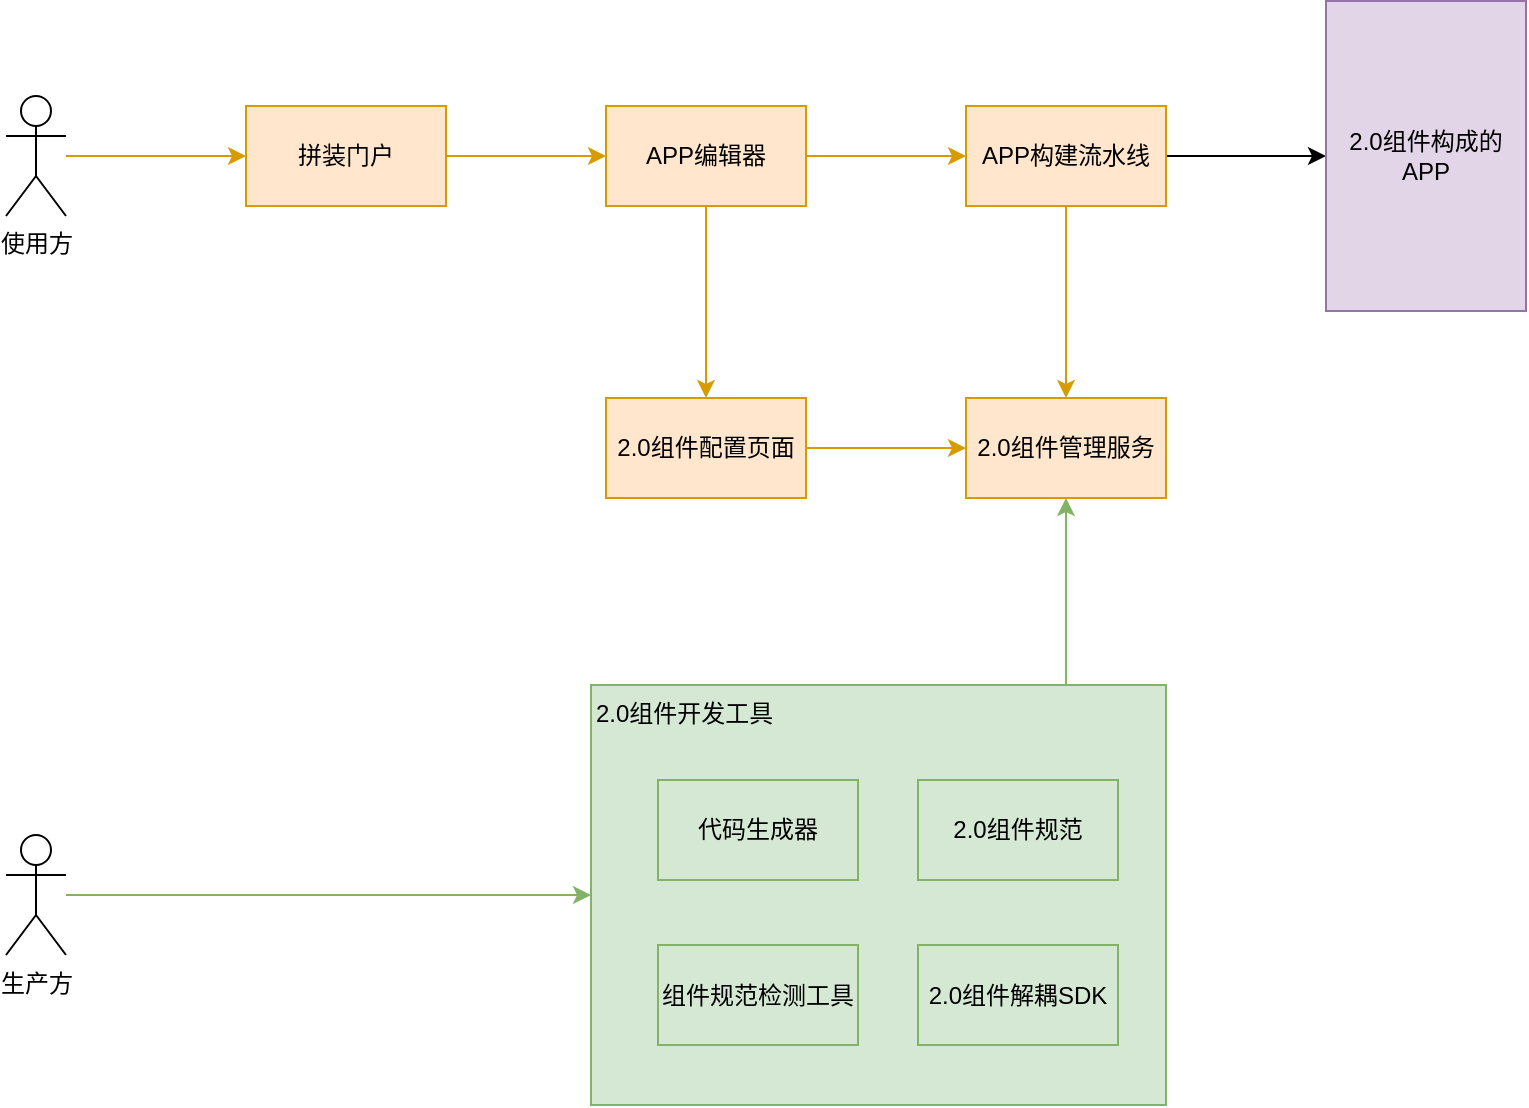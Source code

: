 <mxfile version="21.5.0" type="github" pages="3">
  <diagram name="第 1 页" id="fNABdmpVmvpWTM05Uc5Q">
    <mxGraphModel dx="1379" dy="908" grid="1" gridSize="10" guides="1" tooltips="1" connect="1" arrows="1" fold="1" page="1" pageScale="1" pageWidth="827" pageHeight="1169" math="0" shadow="0">
      <root>
        <mxCell id="0" />
        <mxCell id="1" parent="0" />
        <mxCell id="Y-t7St30MuHWzx6zsNk3-5" style="edgeStyle=orthogonalEdgeStyle;rounded=0;orthogonalLoop=1;jettySize=auto;html=1;entryX=0;entryY=0.5;entryDx=0;entryDy=0;fillColor=#ffe6cc;strokeColor=#d79b00;" parent="1" source="Y-t7St30MuHWzx6zsNk3-1" target="Y-t7St30MuHWzx6zsNk3-4" edge="1">
          <mxGeometry relative="1" as="geometry" />
        </mxCell>
        <mxCell id="Y-t7St30MuHWzx6zsNk3-1" value="拼装门户" style="rounded=0;whiteSpace=wrap;html=1;fillColor=#ffe6cc;strokeColor=#d79b00;" parent="1" vertex="1">
          <mxGeometry x="160" y="245" width="100" height="50" as="geometry" />
        </mxCell>
        <mxCell id="Y-t7St30MuHWzx6zsNk3-3" style="edgeStyle=orthogonalEdgeStyle;rounded=0;orthogonalLoop=1;jettySize=auto;html=1;entryX=0;entryY=0.5;entryDx=0;entryDy=0;fillColor=#ffe6cc;strokeColor=#d79b00;" parent="1" source="Y-t7St30MuHWzx6zsNk3-2" target="Y-t7St30MuHWzx6zsNk3-1" edge="1">
          <mxGeometry relative="1" as="geometry" />
        </mxCell>
        <mxCell id="Y-t7St30MuHWzx6zsNk3-2" value="使用方" style="shape=umlActor;verticalLabelPosition=bottom;verticalAlign=top;html=1;outlineConnect=0;" parent="1" vertex="1">
          <mxGeometry x="40" y="240" width="30" height="60" as="geometry" />
        </mxCell>
        <mxCell id="Y-t7St30MuHWzx6zsNk3-8" style="edgeStyle=orthogonalEdgeStyle;rounded=0;orthogonalLoop=1;jettySize=auto;html=1;fillColor=#ffe6cc;strokeColor=#d79b00;" parent="1" source="Y-t7St30MuHWzx6zsNk3-4" target="Y-t7St30MuHWzx6zsNk3-7" edge="1">
          <mxGeometry relative="1" as="geometry" />
        </mxCell>
        <mxCell id="Y-t7St30MuHWzx6zsNk3-12" style="edgeStyle=orthogonalEdgeStyle;rounded=0;orthogonalLoop=1;jettySize=auto;html=1;entryX=0;entryY=0.5;entryDx=0;entryDy=0;fillColor=#ffe6cc;strokeColor=#d79b00;" parent="1" source="Y-t7St30MuHWzx6zsNk3-4" target="Y-t7St30MuHWzx6zsNk3-11" edge="1">
          <mxGeometry relative="1" as="geometry" />
        </mxCell>
        <mxCell id="Y-t7St30MuHWzx6zsNk3-4" value="APP编辑器" style="rounded=0;whiteSpace=wrap;html=1;fillColor=#ffe6cc;strokeColor=#d79b00;" parent="1" vertex="1">
          <mxGeometry x="340" y="245" width="100" height="50" as="geometry" />
        </mxCell>
        <mxCell id="Y-t7St30MuHWzx6zsNk3-26" style="edgeStyle=orthogonalEdgeStyle;rounded=0;orthogonalLoop=1;jettySize=auto;html=1;entryX=0;entryY=0.5;entryDx=0;entryDy=0;fillColor=#ffe6cc;strokeColor=#d79b00;" parent="1" source="Y-t7St30MuHWzx6zsNk3-7" target="Y-t7St30MuHWzx6zsNk3-25" edge="1">
          <mxGeometry relative="1" as="geometry" />
        </mxCell>
        <mxCell id="Y-t7St30MuHWzx6zsNk3-7" value="2.0组件配置页面" style="rounded=0;whiteSpace=wrap;html=1;fillColor=#ffe6cc;strokeColor=#d79b00;" parent="1" vertex="1">
          <mxGeometry x="340" y="391" width="100" height="50" as="geometry" />
        </mxCell>
        <mxCell id="Y-t7St30MuHWzx6zsNk3-27" style="edgeStyle=orthogonalEdgeStyle;rounded=0;orthogonalLoop=1;jettySize=auto;html=1;entryX=0.5;entryY=0;entryDx=0;entryDy=0;fillColor=#ffe6cc;strokeColor=#d79b00;" parent="1" source="Y-t7St30MuHWzx6zsNk3-11" target="Y-t7St30MuHWzx6zsNk3-25" edge="1">
          <mxGeometry relative="1" as="geometry" />
        </mxCell>
        <mxCell id="Y-t7St30MuHWzx6zsNk3-29" style="edgeStyle=orthogonalEdgeStyle;rounded=0;orthogonalLoop=1;jettySize=auto;html=1;entryX=0;entryY=0.5;entryDx=0;entryDy=0;" parent="1" source="Y-t7St30MuHWzx6zsNk3-11" target="Y-t7St30MuHWzx6zsNk3-28" edge="1">
          <mxGeometry relative="1" as="geometry" />
        </mxCell>
        <mxCell id="Y-t7St30MuHWzx6zsNk3-11" value="APP构建流水线" style="rounded=0;whiteSpace=wrap;html=1;fillColor=#ffe6cc;strokeColor=#d79b00;" parent="1" vertex="1">
          <mxGeometry x="520" y="245" width="100" height="50" as="geometry" />
        </mxCell>
        <mxCell id="Y-t7St30MuHWzx6zsNk3-19" style="edgeStyle=orthogonalEdgeStyle;rounded=0;orthogonalLoop=1;jettySize=auto;html=1;entryX=0;entryY=0.5;entryDx=0;entryDy=0;fillColor=#d5e8d4;strokeColor=#82b366;" parent="1" source="Y-t7St30MuHWzx6zsNk3-15" target="Y-t7St30MuHWzx6zsNk3-16" edge="1">
          <mxGeometry relative="1" as="geometry" />
        </mxCell>
        <mxCell id="Y-t7St30MuHWzx6zsNk3-15" value="生产方" style="shape=umlActor;verticalLabelPosition=bottom;verticalAlign=top;html=1;outlineConnect=0;" parent="1" vertex="1">
          <mxGeometry x="40" y="609.5" width="30" height="60" as="geometry" />
        </mxCell>
        <mxCell id="Y-t7St30MuHWzx6zsNk3-17" style="edgeStyle=orthogonalEdgeStyle;rounded=0;orthogonalLoop=1;jettySize=auto;html=1;entryX=0.5;entryY=1;entryDx=0;entryDy=0;fillColor=#d5e8d4;strokeColor=#82b366;" parent="1" source="Y-t7St30MuHWzx6zsNk3-16" target="Y-t7St30MuHWzx6zsNk3-25" edge="1">
          <mxGeometry relative="1" as="geometry">
            <Array as="points">
              <mxPoint x="570" y="515" />
              <mxPoint x="570" y="515" />
            </Array>
          </mxGeometry>
        </mxCell>
        <mxCell id="Y-t7St30MuHWzx6zsNk3-16" value="2.0组件开发工具" style="rounded=0;whiteSpace=wrap;html=1;align=left;verticalAlign=top;fillColor=#d5e8d4;strokeColor=#82b366;" parent="1" vertex="1">
          <mxGeometry x="332.5" y="534.5" width="287.5" height="210" as="geometry" />
        </mxCell>
        <mxCell id="Y-t7St30MuHWzx6zsNk3-20" value="代码生成器" style="rounded=0;whiteSpace=wrap;html=1;fillColor=#d5e8d4;strokeColor=#82b366;" parent="1" vertex="1">
          <mxGeometry x="366" y="582" width="100" height="50" as="geometry" />
        </mxCell>
        <mxCell id="Y-t7St30MuHWzx6zsNk3-21" value="2.0组件规范" style="rounded=0;whiteSpace=wrap;html=1;fillColor=#d5e8d4;strokeColor=#82b366;" parent="1" vertex="1">
          <mxGeometry x="496" y="582" width="100" height="50" as="geometry" />
        </mxCell>
        <mxCell id="Y-t7St30MuHWzx6zsNk3-22" value="组件规范检测工具" style="rounded=0;whiteSpace=wrap;html=1;fillColor=#d5e8d4;strokeColor=#82b366;" parent="1" vertex="1">
          <mxGeometry x="366" y="664.5" width="100" height="50" as="geometry" />
        </mxCell>
        <mxCell id="Y-t7St30MuHWzx6zsNk3-23" value="2.0组件解耦SDK" style="rounded=0;whiteSpace=wrap;html=1;fillColor=#d5e8d4;strokeColor=#82b366;" parent="1" vertex="1">
          <mxGeometry x="496" y="664.5" width="100" height="50" as="geometry" />
        </mxCell>
        <mxCell id="Y-t7St30MuHWzx6zsNk3-25" value="2.0组件管理" style="rounded=0;whiteSpace=wrap;html=1;fillColor=#dae8fc;strokeColor=#6c8ebf;" parent="1" vertex="1">
          <mxGeometry x="520" y="391" width="100" height="50" as="geometry" />
        </mxCell>
        <mxCell id="Y-t7St30MuHWzx6zsNk3-28" value="2.0组件构成的APP" style="rounded=0;whiteSpace=wrap;html=1;fillColor=#e1d5e7;strokeColor=#9673a6;" parent="1" vertex="1">
          <mxGeometry x="700" y="192.5" width="100" height="155" as="geometry" />
        </mxCell>
        <mxCell id="KK-B6Oj4zQWbPTur-gJt-1" value="2.0组件管理" style="rounded=0;whiteSpace=wrap;html=1;fillColor=#dae8fc;strokeColor=#6c8ebf;" parent="1" vertex="1">
          <mxGeometry x="520" y="391" width="100" height="50" as="geometry" />
        </mxCell>
        <mxCell id="KK-B6Oj4zQWbPTur-gJt-2" value="2.0组件管理" style="rounded=0;whiteSpace=wrap;html=1;fillColor=#dae8fc;strokeColor=#6c8ebf;" parent="1" vertex="1">
          <mxGeometry x="520" y="391" width="100" height="50" as="geometry" />
        </mxCell>
        <mxCell id="KK-B6Oj4zQWbPTur-gJt-3" value="2.0组件管理服务" style="rounded=0;whiteSpace=wrap;html=1;fillColor=#ffe6cc;strokeColor=#d79b00;" parent="1" vertex="1">
          <mxGeometry x="520" y="391" width="100" height="50" as="geometry" />
        </mxCell>
      </root>
    </mxGraphModel>
  </diagram>
  <diagram id="cjfrWQSX5zI06xRHQSi9" name="第 3 页">
    <mxGraphModel dx="1379" dy="908" grid="1" gridSize="10" guides="1" tooltips="1" connect="1" arrows="1" fold="1" page="1" pageScale="1" pageWidth="827" pageHeight="1169" math="0" shadow="0">
      <root>
        <mxCell id="0" />
        <mxCell id="1" parent="0" />
        <mxCell id="zpGY6_DlFhC5jgkFCXbM-29" value="&lt;b&gt;业务组件&lt;/b&gt;" style="shape=module;align=left;spacingLeft=20;align=center;verticalAlign=top;whiteSpace=wrap;html=1;fontSize=20;fillColor=#E6E6E6;fontColor=#333333;strokeColor=#000000;" parent="1" vertex="1">
          <mxGeometry x="74" y="270" width="680" height="410" as="geometry" />
        </mxCell>
        <mxCell id="zpGY6_DlFhC5jgkFCXbM-2" value="&lt;p style=&quot;margin: 6px 0px 0px; text-align: center; font-size: 20px;&quot;&gt;&lt;b style=&quot;font-size: 20px;&quot;&gt;功能组件1&lt;/b&gt;&lt;/p&gt;&lt;hr style=&quot;font-size: 20px;&quot;&gt;&lt;p style=&quot;margin: 0px 0px 0px 8px; font-size: 20px;&quot;&gt;&lt;br style=&quot;font-size: 20px;&quot;&gt;&lt;/p&gt;" style="align=left;overflow=fill;html=1;dropTarget=0;whiteSpace=wrap;fontSize=20;fillColor=#fff2cc;strokeColor=#d6b656;" parent="1" vertex="1">
          <mxGeometry x="114" y="350" width="180" height="90" as="geometry" />
        </mxCell>
        <mxCell id="zpGY6_DlFhC5jgkFCXbM-3" value="" style="shape=component;jettyWidth=8;jettyHeight=4;fontSize=20;fillColor=#fff2cc;strokeColor=#d6b656;" parent="zpGY6_DlFhC5jgkFCXbM-2" vertex="1">
          <mxGeometry x="1" width="20" height="20" relative="1" as="geometry">
            <mxPoint x="-24" y="4" as="offset" />
          </mxGeometry>
        </mxCell>
        <mxCell id="zpGY6_DlFhC5jgkFCXbM-4" value="&lt;p style=&quot;margin: 6px 0px 0px; text-align: center; font-size: 20px;&quot;&gt;&lt;b style=&quot;font-size: 20px;&quot;&gt;功能组件2&lt;/b&gt;&lt;/p&gt;&lt;hr style=&quot;font-size: 20px;&quot;&gt;&lt;p style=&quot;margin: 0px 0px 0px 8px; font-size: 20px;&quot;&gt;&lt;br style=&quot;font-size: 20px;&quot;&gt;&lt;/p&gt;" style="align=left;overflow=fill;html=1;dropTarget=0;whiteSpace=wrap;fontSize=20;fillColor=#fff2cc;strokeColor=#d6b656;" parent="1" vertex="1">
          <mxGeometry x="524" y="350" width="180" height="90" as="geometry" />
        </mxCell>
        <mxCell id="zpGY6_DlFhC5jgkFCXbM-5" value="" style="shape=component;jettyWidth=8;jettyHeight=4;fontSize=20;fillColor=#fff2cc;strokeColor=#d6b656;" parent="zpGY6_DlFhC5jgkFCXbM-4" vertex="1">
          <mxGeometry x="1" width="20" height="20" relative="1" as="geometry">
            <mxPoint x="-24" y="4" as="offset" />
          </mxGeometry>
        </mxCell>
        <mxCell id="zpGY6_DlFhC5jgkFCXbM-6" value="&lt;p style=&quot;margin: 6px 0px 0px; text-align: center; font-size: 20px;&quot;&gt;&lt;b style=&quot;font-size: 20px;&quot;&gt;功能组件3&lt;/b&gt;&lt;/p&gt;&lt;hr style=&quot;font-size: 20px;&quot;&gt;&lt;p style=&quot;margin: 0px 0px 0px 8px; font-size: 20px;&quot;&gt;&lt;br style=&quot;font-size: 20px;&quot;&gt;&lt;/p&gt;" style="align=left;overflow=fill;html=1;dropTarget=0;whiteSpace=wrap;fontSize=20;fillColor=#fff2cc;strokeColor=#d6b656;" parent="1" vertex="1">
          <mxGeometry x="524" y="550" width="180" height="90" as="geometry" />
        </mxCell>
        <mxCell id="zpGY6_DlFhC5jgkFCXbM-7" value="" style="shape=component;jettyWidth=8;jettyHeight=4;fontSize=20;fillColor=#fff2cc;strokeColor=#d6b656;" parent="zpGY6_DlFhC5jgkFCXbM-6" vertex="1">
          <mxGeometry x="1" width="20" height="20" relative="1" as="geometry">
            <mxPoint x="-24" y="4" as="offset" />
          </mxGeometry>
        </mxCell>
        <mxCell id="zpGY6_DlFhC5jgkFCXbM-8" value="&lt;p style=&quot;margin: 6px 0px 0px; text-align: center; font-size: 20px;&quot;&gt;&lt;b style=&quot;font-size: 20px;&quot;&gt;功能组件4&lt;/b&gt;&lt;/p&gt;&lt;hr style=&quot;font-size: 20px;&quot;&gt;&lt;p style=&quot;margin: 0px 0px 0px 8px; font-size: 20px;&quot;&gt;&lt;br style=&quot;font-size: 20px;&quot;&gt;&lt;/p&gt;" style="align=left;overflow=fill;html=1;dropTarget=0;whiteSpace=wrap;fontSize=20;fillColor=#fff2cc;strokeColor=#d6b656;" parent="1" vertex="1">
          <mxGeometry x="114" y="550" width="180" height="90" as="geometry" />
        </mxCell>
        <mxCell id="zpGY6_DlFhC5jgkFCXbM-9" value="" style="shape=component;jettyWidth=8;jettyHeight=4;fontSize=20;fillColor=#fff2cc;strokeColor=#d6b656;" parent="zpGY6_DlFhC5jgkFCXbM-8" vertex="1">
          <mxGeometry x="1" width="20" height="20" relative="1" as="geometry">
            <mxPoint x="-24" y="4" as="offset" />
          </mxGeometry>
        </mxCell>
        <mxCell id="zpGY6_DlFhC5jgkFCXbM-15" value="provides" style="rounded=0;orthogonalLoop=1;jettySize=auto;html=1;endArrow=none;endFill=0;sketch=0;sourcePerimeterSpacing=0;targetPerimeterSpacing=0;exitX=1;exitY=0.5;exitDx=0;exitDy=0;fontSize=20;labelBackgroundColor=#E6E6E6;fillColor=#f5f5f5;strokeColor=#666666;" parent="1" source="zpGY6_DlFhC5jgkFCXbM-2" target="zpGY6_DlFhC5jgkFCXbM-17" edge="1">
          <mxGeometry relative="1" as="geometry">
            <mxPoint x="434" y="475" as="sourcePoint" />
          </mxGeometry>
        </mxCell>
        <mxCell id="zpGY6_DlFhC5jgkFCXbM-16" value="requires" style="rounded=0;orthogonalLoop=1;jettySize=auto;html=1;endArrow=halfCircle;endFill=0;endSize=6;strokeWidth=1;sketch=0;exitX=0;exitY=0.5;exitDx=0;exitDy=0;fontSize=20;labelBackgroundColor=#E6E6E6;fillColor=#f5f5f5;strokeColor=#666666;" parent="1" source="zpGY6_DlFhC5jgkFCXbM-4" edge="1">
          <mxGeometry relative="1" as="geometry">
            <mxPoint x="474" y="475" as="sourcePoint" />
            <mxPoint x="414" y="395" as="targetPoint" />
          </mxGeometry>
        </mxCell>
        <mxCell id="zpGY6_DlFhC5jgkFCXbM-17" value="" style="ellipse;whiteSpace=wrap;html=1;align=center;aspect=fixed;resizable=0;points=[];outlineConnect=0;sketch=0;fontSize=20;" parent="1" vertex="1">
          <mxGeometry x="404" y="390" width="10" height="10" as="geometry" />
        </mxCell>
        <mxCell id="zpGY6_DlFhC5jgkFCXbM-18" value="provides" style="rounded=0;orthogonalLoop=1;jettySize=auto;html=1;endArrow=none;endFill=0;sketch=0;sourcePerimeterSpacing=0;targetPerimeterSpacing=0;exitX=0.5;exitY=1;exitDx=0;exitDy=0;fontSize=20;labelBackgroundColor=#E6E6E6;fillColor=#f5f5f5;strokeColor=#666666;" parent="1" source="zpGY6_DlFhC5jgkFCXbM-4" target="zpGY6_DlFhC5jgkFCXbM-20" edge="1">
          <mxGeometry relative="1" as="geometry">
            <mxPoint x="304" y="405" as="sourcePoint" />
          </mxGeometry>
        </mxCell>
        <mxCell id="zpGY6_DlFhC5jgkFCXbM-19" value="requires" style="rounded=0;orthogonalLoop=1;jettySize=auto;html=1;endArrow=halfCircle;endFill=0;endSize=6;strokeWidth=1;sketch=0;exitX=0.5;exitY=0;exitDx=0;exitDy=0;fontSize=20;labelBackgroundColor=#E6E6E6;fillColor=#f5f5f5;strokeColor=#666666;" parent="1" source="zpGY6_DlFhC5jgkFCXbM-6" edge="1">
          <mxGeometry relative="1" as="geometry">
            <mxPoint x="534" y="405" as="sourcePoint" />
            <mxPoint x="614" y="490" as="targetPoint" />
          </mxGeometry>
        </mxCell>
        <mxCell id="zpGY6_DlFhC5jgkFCXbM-20" value="" style="ellipse;whiteSpace=wrap;html=1;align=center;aspect=fixed;resizable=0;points=[];outlineConnect=0;sketch=0;fontSize=20;" parent="1" vertex="1">
          <mxGeometry x="609" y="480" width="10" height="10" as="geometry" />
        </mxCell>
        <mxCell id="zpGY6_DlFhC5jgkFCXbM-22" value="provides" style="rounded=0;orthogonalLoop=1;jettySize=auto;html=1;endArrow=none;endFill=0;sketch=0;sourcePerimeterSpacing=0;targetPerimeterSpacing=0;exitX=0;exitY=0.5;exitDx=0;exitDy=0;fontSize=20;labelBackgroundColor=#E6E6E6;fillColor=#f5f5f5;strokeColor=#666666;" parent="1" source="zpGY6_DlFhC5jgkFCXbM-6" target="zpGY6_DlFhC5jgkFCXbM-24" edge="1">
          <mxGeometry relative="1" as="geometry">
            <mxPoint x="304" y="405" as="sourcePoint" />
          </mxGeometry>
        </mxCell>
        <mxCell id="zpGY6_DlFhC5jgkFCXbM-23" value="requires" style="rounded=0;orthogonalLoop=1;jettySize=auto;html=1;endArrow=halfCircle;endFill=0;endSize=6;strokeWidth=1;sketch=0;exitX=1;exitY=0.5;exitDx=0;exitDy=0;fontSize=20;labelBackgroundColor=#E6E6E6;fillColor=#f5f5f5;strokeColor=#666666;" parent="1" source="zpGY6_DlFhC5jgkFCXbM-8" target="zpGY6_DlFhC5jgkFCXbM-24" edge="1">
          <mxGeometry relative="1" as="geometry">
            <mxPoint x="534" y="405" as="sourcePoint" />
            <mxPoint x="394" y="595" as="targetPoint" />
          </mxGeometry>
        </mxCell>
        <mxCell id="zpGY6_DlFhC5jgkFCXbM-24" value="" style="ellipse;whiteSpace=wrap;html=1;align=center;aspect=fixed;resizable=0;points=[];outlineConnect=0;sketch=0;fontSize=20;" parent="1" vertex="1">
          <mxGeometry x="404" y="590" width="10" height="10" as="geometry" />
        </mxCell>
        <mxCell id="zpGY6_DlFhC5jgkFCXbM-33" value="1、功能组件按规范结构化描述requires接口和provides接口&lt;br style=&quot;font-size: 19px;&quot;&gt;2、拼装工厂生成app.yaml配置接口间的匹配关系&lt;br style=&quot;font-size: 19px;&quot;&gt;3、多个功能组件被粘合在一起成为一个业务组件" style="shape=note;whiteSpace=wrap;html=1;backgroundOutline=1;darkOpacity=0.05;fontSize=19;align=left;verticalAlign=top;" parent="1" vertex="1">
          <mxGeometry x="90" y="820" width="560" height="110" as="geometry" />
        </mxCell>
        <mxCell id="OV6hSGPGvi0lzgqPASDK-1" value="&lt;b&gt;业务组件&lt;/b&gt;" style="shape=module;align=left;spacingLeft=20;align=center;verticalAlign=top;whiteSpace=wrap;html=1;fontSize=20;fillColor=#E6E6E6;fontColor=#333333;strokeColor=#000000;" vertex="1" parent="1">
          <mxGeometry x="100" y="1180" width="670" height="140" as="geometry" />
        </mxCell>
        <mxCell id="OV6hSGPGvi0lzgqPASDK-2" value="&lt;p style=&quot;margin: 6px 0px 0px; text-align: center; font-size: 20px;&quot;&gt;&lt;b style=&quot;font-size: 20px;&quot;&gt;功能组件1&lt;/b&gt;&lt;/p&gt;&lt;hr style=&quot;font-size: 20px;&quot;&gt;&lt;p style=&quot;margin: 0px 0px 0px 8px; font-size: 20px;&quot;&gt;&lt;br style=&quot;font-size: 20px;&quot;&gt;&lt;/p&gt;" style="align=left;overflow=fill;html=1;dropTarget=0;whiteSpace=wrap;fontSize=20;fillColor=#fff2cc;strokeColor=#d6b656;" vertex="1" parent="1">
          <mxGeometry x="185" y="1599" width="180" height="90" as="geometry" />
        </mxCell>
        <mxCell id="OV6hSGPGvi0lzgqPASDK-3" value="" style="shape=component;jettyWidth=8;jettyHeight=4;fontSize=20;fillColor=#fff2cc;strokeColor=#d6b656;" vertex="1" parent="OV6hSGPGvi0lzgqPASDK-2">
          <mxGeometry x="1" width="20" height="20" relative="1" as="geometry">
            <mxPoint x="-24" y="4" as="offset" />
          </mxGeometry>
        </mxCell>
        <mxCell id="OV6hSGPGvi0lzgqPASDK-4" value="&lt;p style=&quot;margin: 6px 0px 0px; text-align: center; font-size: 20px;&quot;&gt;&lt;b style=&quot;font-size: 20px;&quot;&gt;功能组件2&lt;/b&gt;&lt;/p&gt;&lt;hr style=&quot;font-size: 20px;&quot;&gt;&lt;p style=&quot;margin: 0px 0px 0px 8px; font-size: 20px;&quot;&gt;&lt;br style=&quot;font-size: 20px;&quot;&gt;&lt;/p&gt;" style="align=left;overflow=fill;html=1;dropTarget=0;whiteSpace=wrap;fontSize=20;fillColor=#fff2cc;strokeColor=#d6b656;" vertex="1" parent="1">
          <mxGeometry x="510" y="1599" width="180" height="90" as="geometry" />
        </mxCell>
        <mxCell id="OV6hSGPGvi0lzgqPASDK-5" value="" style="shape=component;jettyWidth=8;jettyHeight=4;fontSize=20;fillColor=#fff2cc;strokeColor=#d6b656;" vertex="1" parent="OV6hSGPGvi0lzgqPASDK-4">
          <mxGeometry x="1" width="20" height="20" relative="1" as="geometry">
            <mxPoint x="-24" y="4" as="offset" />
          </mxGeometry>
        </mxCell>
        <mxCell id="OV6hSGPGvi0lzgqPASDK-6" value="&lt;p style=&quot;margin: 6px 0px 0px; text-align: center; font-size: 20px;&quot;&gt;&lt;b style=&quot;font-size: 20px;&quot;&gt;功能组件3&lt;/b&gt;&lt;/p&gt;&lt;hr style=&quot;font-size: 20px;&quot;&gt;&lt;p style=&quot;margin: 0px 0px 0px 8px; font-size: 20px;&quot;&gt;&lt;br style=&quot;font-size: 20px;&quot;&gt;&lt;/p&gt;" style="align=left;overflow=fill;html=1;dropTarget=0;whiteSpace=wrap;fontSize=20;fillColor=#fff2cc;strokeColor=#d6b656;" vertex="1" parent="1">
          <mxGeometry x="510" y="1820" width="180" height="90" as="geometry" />
        </mxCell>
        <mxCell id="OV6hSGPGvi0lzgqPASDK-7" value="" style="shape=component;jettyWidth=8;jettyHeight=4;fontSize=20;fillColor=#fff2cc;strokeColor=#d6b656;" vertex="1" parent="OV6hSGPGvi0lzgqPASDK-6">
          <mxGeometry x="1" width="20" height="20" relative="1" as="geometry">
            <mxPoint x="-24" y="4" as="offset" />
          </mxGeometry>
        </mxCell>
        <mxCell id="OV6hSGPGvi0lzgqPASDK-8" value="&lt;p style=&quot;margin: 6px 0px 0px; text-align: center; font-size: 20px;&quot;&gt;&lt;b style=&quot;font-size: 20px;&quot;&gt;功能组件4&lt;/b&gt;&lt;/p&gt;&lt;hr style=&quot;font-size: 20px;&quot;&gt;&lt;p style=&quot;margin: 0px 0px 0px 8px; font-size: 20px;&quot;&gt;&lt;br style=&quot;font-size: 20px;&quot;&gt;&lt;/p&gt;" style="align=left;overflow=fill;html=1;dropTarget=0;whiteSpace=wrap;fontSize=20;fillColor=#fff2cc;strokeColor=#d6b656;" vertex="1" parent="1">
          <mxGeometry x="185" y="1820" width="180" height="90" as="geometry" />
        </mxCell>
        <mxCell id="OV6hSGPGvi0lzgqPASDK-9" value="" style="shape=component;jettyWidth=8;jettyHeight=4;fontSize=20;fillColor=#fff2cc;strokeColor=#d6b656;" vertex="1" parent="OV6hSGPGvi0lzgqPASDK-8">
          <mxGeometry x="1" width="20" height="20" relative="1" as="geometry">
            <mxPoint x="-24" y="4" as="offset" />
          </mxGeometry>
        </mxCell>
        <mxCell id="OV6hSGPGvi0lzgqPASDK-14" value="requires" style="rounded=0;orthogonalLoop=1;jettySize=auto;html=1;endArrow=halfCircle;endFill=0;endSize=6;strokeWidth=1;sketch=0;exitX=0.5;exitY=1;exitDx=0;exitDy=0;fontSize=20;labelBackgroundColor=#E6E6E6;fillColor=#f5f5f5;strokeColor=#666666;" edge="1" parent="1" source="OV6hSGPGvi0lzgqPASDK-4" target="OV6hSGPGvi0lzgqPASDK-18">
          <mxGeometry relative="1" as="geometry">
            <mxPoint x="600" y="1704" as="sourcePoint" />
            <mxPoint x="600" y="1750" as="targetPoint" />
          </mxGeometry>
        </mxCell>
        <mxCell id="OV6hSGPGvi0lzgqPASDK-16" value="provides" style="rounded=0;orthogonalLoop=1;jettySize=auto;html=1;endArrow=none;endFill=0;sketch=0;sourcePerimeterSpacing=0;targetPerimeterSpacing=0;exitX=0.5;exitY=0;exitDx=0;exitDy=0;fontSize=20;labelBackgroundColor=#E6E6E6;fillColor=#f5f5f5;strokeColor=#666666;" edge="1" parent="1" source="OV6hSGPGvi0lzgqPASDK-6" target="OV6hSGPGvi0lzgqPASDK-18">
          <mxGeometry relative="1" as="geometry">
            <mxPoint x="350" y="1700" as="sourcePoint" />
          </mxGeometry>
        </mxCell>
        <mxCell id="OV6hSGPGvi0lzgqPASDK-17" value="requires" style="rounded=0;orthogonalLoop=1;jettySize=auto;html=1;endArrow=halfCircle;endFill=0;endSize=6;strokeWidth=1;sketch=0;fontSize=20;labelBackgroundColor=#E6E6E6;fillColor=#f5f5f5;strokeColor=#666666;exitX=0.5;exitY=1;exitDx=0;exitDy=0;" edge="1" parent="1" source="OV6hSGPGvi0lzgqPASDK-2">
          <mxGeometry relative="1" as="geometry">
            <mxPoint x="270" y="1700" as="sourcePoint" />
            <mxPoint x="275" y="1750" as="targetPoint" />
          </mxGeometry>
        </mxCell>
        <mxCell id="OV6hSGPGvi0lzgqPASDK-18" value="" style="ellipse;whiteSpace=wrap;html=1;align=center;aspect=fixed;resizable=0;points=[];outlineConnect=0;sketch=0;fontSize=20;" vertex="1" parent="1">
          <mxGeometry x="595" y="1755" width="10" height="10" as="geometry" />
        </mxCell>
        <mxCell id="OV6hSGPGvi0lzgqPASDK-21" style="edgeStyle=orthogonalEdgeStyle;rounded=0;orthogonalLoop=1;jettySize=auto;html=1;entryX=0.511;entryY=0;entryDx=0;entryDy=0;entryPerimeter=0;" edge="1" parent="1" source="OV6hSGPGvi0lzgqPASDK-19" target="OV6hSGPGvi0lzgqPASDK-20">
          <mxGeometry relative="1" as="geometry" />
        </mxCell>
        <mxCell id="OV6hSGPGvi0lzgqPASDK-19" value="&lt;b&gt;业务组件&lt;/b&gt;" style="shape=module;align=left;spacingLeft=20;align=center;verticalAlign=top;whiteSpace=wrap;html=1;fontSize=20;fillColor=#E6E6E6;fontColor=#333333;strokeColor=#000000;" vertex="1" parent="1">
          <mxGeometry x="110" y="1190" width="670" height="140" as="geometry" />
        </mxCell>
        <mxCell id="OV6hSGPGvi0lzgqPASDK-20" value="«interface»&lt;br style=&quot;font-size: 20px;&quot;&gt;&lt;b style=&quot;font-size: 20px;&quot;&gt;业务组件接口层&lt;/b&gt;" style="html=1;whiteSpace=wrap;fontSize=20;fillColor=#f5f5f5;fontColor=#333333;strokeColor=#666666;" vertex="1" parent="1">
          <mxGeometry x="113" y="1364" width="650" height="50" as="geometry" />
        </mxCell>
        <mxCell id="OV6hSGPGvi0lzgqPASDK-22" value="requires" style="rounded=0;orthogonalLoop=1;jettySize=auto;html=1;endArrow=halfCircle;endFill=0;endSize=6;strokeWidth=1;sketch=0;exitX=0.25;exitY=1;exitDx=0;exitDy=0;fontSize=20;labelBackgroundColor=#E6E6E6;fillColor=#f5f5f5;strokeColor=#666666;" edge="1" parent="1">
          <mxGeometry relative="1" as="geometry">
            <mxPoint x="273.143" y="1466.642" as="sourcePoint" />
            <mxPoint x="276" y="1457" as="targetPoint" />
          </mxGeometry>
        </mxCell>
        <mxCell id="OV6hSGPGvi0lzgqPASDK-24" value="requires" style="rounded=0;orthogonalLoop=1;jettySize=auto;html=1;endArrow=halfCircle;endFill=0;endSize=6;strokeWidth=1;sketch=0;exitX=0.75;exitY=1;exitDx=0;exitDy=0;fontSize=20;labelBackgroundColor=#E6E6E6;fillColor=#f5f5f5;strokeColor=#666666;" edge="1" parent="1" source="OV6hSGPGvi0lzgqPASDK-20">
          <mxGeometry relative="1" as="geometry">
            <mxPoint x="190" y="1424" as="sourcePoint" />
            <mxPoint x="600" y="1520" as="targetPoint" />
          </mxGeometry>
        </mxCell>
        <mxCell id="OV6hSGPGvi0lzgqPASDK-29" value="" style="shape=component;jettyWidth=8;jettyHeight=4;fontSize=20;fillColor=#fff2cc;strokeColor=#d6b656;" vertex="1" parent="1">
          <mxGeometry x="326" y="1634" width="20" height="20" as="geometry" />
        </mxCell>
        <mxCell id="OV6hSGPGvi0lzgqPASDK-30" value="provides" style="rounded=0;orthogonalLoop=1;jettySize=auto;html=1;endArrow=none;endFill=0;sketch=0;sourcePerimeterSpacing=0;targetPerimeterSpacing=0;exitX=0.5;exitY=0;exitDx=0;exitDy=0;fontSize=20;labelBackgroundColor=#E6E6E6;fillColor=#f5f5f5;strokeColor=#666666;" edge="1" parent="1" target="OV6hSGPGvi0lzgqPASDK-31" source="OV6hSGPGvi0lzgqPASDK-2">
          <mxGeometry relative="1" as="geometry">
            <mxPoint x="350" y="1675" as="sourcePoint" />
          </mxGeometry>
        </mxCell>
        <mxCell id="OV6hSGPGvi0lzgqPASDK-32" value="" style="rounded=0;orthogonalLoop=1;jettySize=auto;html=1;endArrow=halfCircle;endFill=0;endSize=6;strokeWidth=1;sketch=0;exitX=0.25;exitY=1;exitDx=0;exitDy=0;fontSize=20;labelBackgroundColor=#E6E6E6;fillColor=#f5f5f5;strokeColor=#666666;" edge="1" parent="1" source="OV6hSGPGvi0lzgqPASDK-20" target="OV6hSGPGvi0lzgqPASDK-31">
          <mxGeometry relative="1" as="geometry">
            <mxPoint x="276" y="1414" as="sourcePoint" />
            <mxPoint x="276" y="1520" as="targetPoint" />
          </mxGeometry>
        </mxCell>
        <mxCell id="OV6hSGPGvi0lzgqPASDK-31" value="" style="ellipse;whiteSpace=wrap;html=1;align=center;aspect=fixed;resizable=0;points=[];outlineConnect=0;sketch=0;fontSize=20;" vertex="1" parent="1">
          <mxGeometry x="270" y="1520" width="10" height="10" as="geometry" />
        </mxCell>
        <mxCell id="OV6hSGPGvi0lzgqPASDK-36" value="provides" style="rounded=0;orthogonalLoop=1;jettySize=auto;html=1;endArrow=none;endFill=0;sketch=0;sourcePerimeterSpacing=0;targetPerimeterSpacing=0;exitX=0.5;exitY=0;exitDx=0;exitDy=0;fontSize=20;labelBackgroundColor=#E6E6E6;fillColor=#f5f5f5;strokeColor=#666666;" edge="1" parent="1" target="OV6hSGPGvi0lzgqPASDK-37" source="OV6hSGPGvi0lzgqPASDK-4">
          <mxGeometry relative="1" as="geometry">
            <mxPoint x="670" y="1720" as="sourcePoint" />
          </mxGeometry>
        </mxCell>
        <mxCell id="OV6hSGPGvi0lzgqPASDK-37" value="" style="ellipse;whiteSpace=wrap;html=1;align=center;aspect=fixed;resizable=0;points=[];outlineConnect=0;sketch=0;fontSize=20;" vertex="1" parent="1">
          <mxGeometry x="595" y="1520" width="10" height="10" as="geometry" />
        </mxCell>
        <mxCell id="OV6hSGPGvi0lzgqPASDK-40" value="provides" style="rounded=0;orthogonalLoop=1;jettySize=auto;html=1;endArrow=none;endFill=0;sketch=0;sourcePerimeterSpacing=0;targetPerimeterSpacing=0;exitX=0.5;exitY=0;exitDx=0;exitDy=0;fontSize=20;labelBackgroundColor=#E6E6E6;fillColor=#f5f5f5;strokeColor=#666666;" edge="1" parent="1" target="OV6hSGPGvi0lzgqPASDK-41" source="OV6hSGPGvi0lzgqPASDK-8">
          <mxGeometry relative="1" as="geometry">
            <mxPoint x="610" y="1830" as="sourcePoint" />
          </mxGeometry>
        </mxCell>
        <mxCell id="OV6hSGPGvi0lzgqPASDK-41" value="" style="ellipse;whiteSpace=wrap;html=1;align=center;aspect=fixed;resizable=0;points=[];outlineConnect=0;sketch=0;fontSize=20;" vertex="1" parent="1">
          <mxGeometry x="270" y="1748.5" width="10" height="10" as="geometry" />
        </mxCell>
        <mxCell id="OV6hSGPGvi0lzgqPASDK-43" value="&lt;p style=&quot;margin: 6px 0px 0px; text-align: center; font-size: 20px;&quot;&gt;&lt;b style=&quot;font-size: 20px;&quot;&gt;功能组件5&lt;/b&gt;&lt;/p&gt;&lt;hr style=&quot;font-size: 20px;&quot;&gt;&lt;p style=&quot;margin: 0px 0px 0px 8px; font-size: 20px;&quot;&gt;&lt;br style=&quot;font-size: 20px;&quot;&gt;&lt;/p&gt;" style="align=left;overflow=fill;html=1;dropTarget=0;whiteSpace=wrap;fontSize=20;fillColor=#fff2cc;strokeColor=#d6b656;" vertex="1" parent="1">
          <mxGeometry x="880" y="1599" width="180" height="90" as="geometry" />
        </mxCell>
        <mxCell id="OV6hSGPGvi0lzgqPASDK-44" value="" style="shape=component;jettyWidth=8;jettyHeight=4;fontSize=20;fillColor=#fff2cc;strokeColor=#d6b656;" vertex="1" parent="OV6hSGPGvi0lzgqPASDK-43">
          <mxGeometry x="1" width="20" height="20" relative="1" as="geometry">
            <mxPoint x="-24" y="4" as="offset" />
          </mxGeometry>
        </mxCell>
        <mxCell id="OV6hSGPGvi0lzgqPASDK-45" value="provides" style="rounded=0;orthogonalLoop=1;jettySize=auto;html=1;endArrow=none;endFill=0;sketch=0;sourcePerimeterSpacing=0;targetPerimeterSpacing=0;exitX=0;exitY=0.5;exitDx=0;exitDy=0;fontSize=20;labelBackgroundColor=#E6E6E6;fillColor=#f5f5f5;strokeColor=#666666;horizontal=0;" edge="1" parent="1" source="OV6hSGPGvi0lzgqPASDK-43" target="OV6hSGPGvi0lzgqPASDK-46">
          <mxGeometry x="-0.25" y="-4" relative="1" as="geometry">
            <mxPoint x="720" y="1479" as="sourcePoint" />
            <mxPoint as="offset" />
          </mxGeometry>
        </mxCell>
        <mxCell id="OV6hSGPGvi0lzgqPASDK-46" value="" style="ellipse;whiteSpace=wrap;html=1;align=center;aspect=fixed;resizable=0;points=[];outlineConnect=0;sketch=0;fontSize=20;" vertex="1" parent="1">
          <mxGeometry x="790" y="1639" width="10" height="10" as="geometry" />
        </mxCell>
        <mxCell id="OV6hSGPGvi0lzgqPASDK-48" value="requires" style="rounded=0;orthogonalLoop=1;jettySize=auto;html=1;endArrow=halfCircle;endFill=0;endSize=6;strokeWidth=1;sketch=0;exitX=1;exitY=0.5;exitDx=0;exitDy=0;fontSize=20;labelBackgroundColor=#E6E6E6;fillColor=#f5f5f5;strokeColor=#666666;horizontal=0;" edge="1" parent="1" source="OV6hSGPGvi0lzgqPASDK-4" target="OV6hSGPGvi0lzgqPASDK-46">
          <mxGeometry relative="1" as="geometry">
            <mxPoint x="610" y="1699" as="sourcePoint" />
            <mxPoint x="780" y="1640" as="targetPoint" />
          </mxGeometry>
        </mxCell>
      </root>
    </mxGraphModel>
  </diagram>
  <diagram id="F8XuL46Je7rRf-65rtyE" name="第 4 页">
    <mxGraphModel dx="1622" dy="-101" grid="1" gridSize="10" guides="1" tooltips="1" connect="1" arrows="1" fold="1" page="1" pageScale="1" pageWidth="827" pageHeight="1169" math="0" shadow="0">
      <root>
        <mxCell id="0" />
        <mxCell id="1" parent="0" />
        <mxCell id="0T-0hEd_jzJEl0LH3Dxw-1" value="&lt;b&gt;业务组件&lt;/b&gt;" style="shape=module;align=left;spacingLeft=20;align=center;verticalAlign=top;whiteSpace=wrap;html=1;fontSize=20;fillColor=#E6E6E6;fontColor=#333333;strokeColor=#000000;" vertex="1" parent="1">
          <mxGeometry x="160" y="1440" width="670" height="140" as="geometry" />
        </mxCell>
        <mxCell id="0T-0hEd_jzJEl0LH3Dxw-2" value="&lt;p style=&quot;margin: 6px 0px 0px; text-align: center; font-size: 20px;&quot;&gt;&lt;b style=&quot;font-size: 20px;&quot;&gt;功能组件1&lt;/b&gt;&lt;/p&gt;&lt;hr style=&quot;font-size: 20px;&quot;&gt;&lt;p style=&quot;margin: 0px 0px 0px 8px; font-size: 20px;&quot;&gt;&lt;br style=&quot;font-size: 20px;&quot;&gt;&lt;/p&gt;" style="align=left;overflow=fill;html=1;dropTarget=0;whiteSpace=wrap;fontSize=20;fillColor=#fff2cc;strokeColor=#d6b656;" vertex="1" parent="1">
          <mxGeometry x="245" y="1859" width="180" height="90" as="geometry" />
        </mxCell>
        <mxCell id="0T-0hEd_jzJEl0LH3Dxw-3" value="" style="shape=component;jettyWidth=8;jettyHeight=4;fontSize=20;fillColor=#fff2cc;strokeColor=#d6b656;" vertex="1" parent="0T-0hEd_jzJEl0LH3Dxw-2">
          <mxGeometry x="1" width="20" height="20" relative="1" as="geometry">
            <mxPoint x="-24" y="4" as="offset" />
          </mxGeometry>
        </mxCell>
        <mxCell id="0T-0hEd_jzJEl0LH3Dxw-4" value="&lt;p style=&quot;margin: 6px 0px 0px; text-align: center; font-size: 20px;&quot;&gt;&lt;b style=&quot;font-size: 20px;&quot;&gt;功能组件2&lt;/b&gt;&lt;/p&gt;&lt;hr style=&quot;font-size: 20px;&quot;&gt;&lt;p style=&quot;margin: 0px 0px 0px 8px; font-size: 20px;&quot;&gt;&lt;br style=&quot;font-size: 20px;&quot;&gt;&lt;/p&gt;" style="align=left;overflow=fill;html=1;dropTarget=0;whiteSpace=wrap;fontSize=20;fillColor=#fff2cc;strokeColor=#d6b656;" vertex="1" parent="1">
          <mxGeometry x="570" y="1859" width="180" height="90" as="geometry" />
        </mxCell>
        <mxCell id="0T-0hEd_jzJEl0LH3Dxw-5" value="" style="shape=component;jettyWidth=8;jettyHeight=4;fontSize=20;fillColor=#fff2cc;strokeColor=#d6b656;" vertex="1" parent="0T-0hEd_jzJEl0LH3Dxw-4">
          <mxGeometry x="1" width="20" height="20" relative="1" as="geometry">
            <mxPoint x="-24" y="4" as="offset" />
          </mxGeometry>
        </mxCell>
        <mxCell id="0T-0hEd_jzJEl0LH3Dxw-6" value="&lt;p style=&quot;margin: 6px 0px 0px; text-align: center; font-size: 20px;&quot;&gt;&lt;b style=&quot;font-size: 20px;&quot;&gt;功能组件3&lt;/b&gt;&lt;/p&gt;&lt;hr style=&quot;font-size: 20px;&quot;&gt;&lt;p style=&quot;margin: 0px 0px 0px 8px; font-size: 20px;&quot;&gt;&lt;br style=&quot;font-size: 20px;&quot;&gt;&lt;/p&gt;" style="align=left;overflow=fill;html=1;dropTarget=0;whiteSpace=wrap;fontSize=20;fillColor=#fff2cc;strokeColor=#d6b656;" vertex="1" parent="1">
          <mxGeometry x="570" y="2080" width="180" height="90" as="geometry" />
        </mxCell>
        <mxCell id="0T-0hEd_jzJEl0LH3Dxw-7" value="" style="shape=component;jettyWidth=8;jettyHeight=4;fontSize=20;fillColor=#fff2cc;strokeColor=#d6b656;" vertex="1" parent="0T-0hEd_jzJEl0LH3Dxw-6">
          <mxGeometry x="1" width="20" height="20" relative="1" as="geometry">
            <mxPoint x="-24" y="4" as="offset" />
          </mxGeometry>
        </mxCell>
        <mxCell id="0T-0hEd_jzJEl0LH3Dxw-8" value="&lt;p style=&quot;margin: 6px 0px 0px; text-align: center; font-size: 20px;&quot;&gt;&lt;b style=&quot;font-size: 20px;&quot;&gt;功能组件4&lt;/b&gt;&lt;/p&gt;&lt;hr style=&quot;font-size: 20px;&quot;&gt;&lt;p style=&quot;margin: 0px 0px 0px 8px; font-size: 20px;&quot;&gt;&lt;br style=&quot;font-size: 20px;&quot;&gt;&lt;/p&gt;" style="align=left;overflow=fill;html=1;dropTarget=0;whiteSpace=wrap;fontSize=20;fillColor=#fff2cc;strokeColor=#d6b656;" vertex="1" parent="1">
          <mxGeometry x="245" y="2080" width="180" height="90" as="geometry" />
        </mxCell>
        <mxCell id="0T-0hEd_jzJEl0LH3Dxw-9" value="" style="shape=component;jettyWidth=8;jettyHeight=4;fontSize=20;fillColor=#fff2cc;strokeColor=#d6b656;" vertex="1" parent="0T-0hEd_jzJEl0LH3Dxw-8">
          <mxGeometry x="1" width="20" height="20" relative="1" as="geometry">
            <mxPoint x="-24" y="4" as="offset" />
          </mxGeometry>
        </mxCell>
        <mxCell id="0T-0hEd_jzJEl0LH3Dxw-10" value="requires" style="rounded=0;orthogonalLoop=1;jettySize=auto;html=1;endArrow=halfCircle;endFill=0;endSize=6;strokeWidth=1;sketch=0;exitX=0.5;exitY=1;exitDx=0;exitDy=0;fontSize=20;labelBackgroundColor=#E6E6E6;fillColor=#f5f5f5;strokeColor=#666666;" edge="1" parent="1" source="0T-0hEd_jzJEl0LH3Dxw-4" target="0T-0hEd_jzJEl0LH3Dxw-13">
          <mxGeometry relative="1" as="geometry">
            <mxPoint x="660" y="1964" as="sourcePoint" />
            <mxPoint x="660" y="2010" as="targetPoint" />
          </mxGeometry>
        </mxCell>
        <mxCell id="0T-0hEd_jzJEl0LH3Dxw-11" value="provides" style="rounded=0;orthogonalLoop=1;jettySize=auto;html=1;endArrow=none;endFill=0;sketch=0;sourcePerimeterSpacing=0;targetPerimeterSpacing=0;exitX=0.5;exitY=0;exitDx=0;exitDy=0;fontSize=20;labelBackgroundColor=#E6E6E6;fillColor=#f5f5f5;strokeColor=#666666;" edge="1" parent="1" source="0T-0hEd_jzJEl0LH3Dxw-6" target="0T-0hEd_jzJEl0LH3Dxw-13">
          <mxGeometry relative="1" as="geometry">
            <mxPoint x="410" y="1960" as="sourcePoint" />
          </mxGeometry>
        </mxCell>
        <mxCell id="0T-0hEd_jzJEl0LH3Dxw-12" value="requires" style="rounded=0;orthogonalLoop=1;jettySize=auto;html=1;endArrow=halfCircle;endFill=0;endSize=6;strokeWidth=1;sketch=0;fontSize=20;labelBackgroundColor=#E6E6E6;fillColor=#f5f5f5;strokeColor=#666666;exitX=0.5;exitY=1;exitDx=0;exitDy=0;" edge="1" parent="1" source="0T-0hEd_jzJEl0LH3Dxw-2">
          <mxGeometry relative="1" as="geometry">
            <mxPoint x="330" y="1960" as="sourcePoint" />
            <mxPoint x="335" y="2010" as="targetPoint" />
          </mxGeometry>
        </mxCell>
        <mxCell id="0T-0hEd_jzJEl0LH3Dxw-13" value="" style="ellipse;whiteSpace=wrap;html=1;align=center;aspect=fixed;resizable=0;points=[];outlineConnect=0;sketch=0;fontSize=20;" vertex="1" parent="1">
          <mxGeometry x="655" y="2015" width="10" height="10" as="geometry" />
        </mxCell>
        <mxCell id="0T-0hEd_jzJEl0LH3Dxw-14" style="edgeStyle=orthogonalEdgeStyle;rounded=0;orthogonalLoop=1;jettySize=auto;html=1;entryX=0.511;entryY=0;entryDx=0;entryDy=0;entryPerimeter=0;" edge="1" parent="1" source="0T-0hEd_jzJEl0LH3Dxw-15" target="0T-0hEd_jzJEl0LH3Dxw-16">
          <mxGeometry relative="1" as="geometry" />
        </mxCell>
        <mxCell id="0T-0hEd_jzJEl0LH3Dxw-15" value="&lt;b&gt;业务组件&lt;/b&gt;" style="shape=module;align=left;spacingLeft=20;align=center;verticalAlign=top;whiteSpace=wrap;html=1;fontSize=20;fillColor=#E6E6E6;fontColor=#333333;strokeColor=#000000;" vertex="1" parent="1">
          <mxGeometry x="170" y="1450" width="670" height="140" as="geometry" />
        </mxCell>
        <mxCell id="0T-0hEd_jzJEl0LH3Dxw-16" value="«interface»&lt;br style=&quot;font-size: 20px;&quot;&gt;&lt;b style=&quot;font-size: 20px;&quot;&gt;业务组件接口层&lt;/b&gt;" style="html=1;whiteSpace=wrap;fontSize=20;fillColor=#f5f5f5;fontColor=#333333;strokeColor=#666666;" vertex="1" parent="1">
          <mxGeometry x="173" y="1624" width="650" height="50" as="geometry" />
        </mxCell>
        <mxCell id="0T-0hEd_jzJEl0LH3Dxw-17" value="requires" style="rounded=0;orthogonalLoop=1;jettySize=auto;html=1;endArrow=halfCircle;endFill=0;endSize=6;strokeWidth=1;sketch=0;exitX=0.25;exitY=1;exitDx=0;exitDy=0;fontSize=20;labelBackgroundColor=#E6E6E6;fillColor=#f5f5f5;strokeColor=#666666;" edge="1" parent="1">
          <mxGeometry relative="1" as="geometry">
            <mxPoint x="333.143" y="1726.642" as="sourcePoint" />
            <mxPoint x="336" y="1717" as="targetPoint" />
          </mxGeometry>
        </mxCell>
        <mxCell id="0T-0hEd_jzJEl0LH3Dxw-18" value="requires" style="rounded=0;orthogonalLoop=1;jettySize=auto;html=1;endArrow=halfCircle;endFill=0;endSize=6;strokeWidth=1;sketch=0;exitX=0.75;exitY=1;exitDx=0;exitDy=0;fontSize=20;labelBackgroundColor=#E6E6E6;fillColor=#f5f5f5;strokeColor=#666666;" edge="1" parent="1" source="0T-0hEd_jzJEl0LH3Dxw-16">
          <mxGeometry relative="1" as="geometry">
            <mxPoint x="250" y="1684" as="sourcePoint" />
            <mxPoint x="660" y="1780" as="targetPoint" />
          </mxGeometry>
        </mxCell>
        <mxCell id="0T-0hEd_jzJEl0LH3Dxw-19" value="" style="shape=component;jettyWidth=8;jettyHeight=4;fontSize=20;fillColor=#fff2cc;strokeColor=#d6b656;" vertex="1" parent="1">
          <mxGeometry x="386" y="1894" width="20" height="20" as="geometry" />
        </mxCell>
        <mxCell id="0T-0hEd_jzJEl0LH3Dxw-20" value="provides" style="rounded=0;orthogonalLoop=1;jettySize=auto;html=1;endArrow=none;endFill=0;sketch=0;sourcePerimeterSpacing=0;targetPerimeterSpacing=0;exitX=0.5;exitY=0;exitDx=0;exitDy=0;fontSize=20;labelBackgroundColor=#E6E6E6;fillColor=#f5f5f5;strokeColor=#666666;" edge="1" parent="1" source="0T-0hEd_jzJEl0LH3Dxw-2" target="0T-0hEd_jzJEl0LH3Dxw-22">
          <mxGeometry relative="1" as="geometry">
            <mxPoint x="410" y="1935" as="sourcePoint" />
          </mxGeometry>
        </mxCell>
        <mxCell id="0T-0hEd_jzJEl0LH3Dxw-21" value="" style="rounded=0;orthogonalLoop=1;jettySize=auto;html=1;endArrow=halfCircle;endFill=0;endSize=6;strokeWidth=1;sketch=0;exitX=0.25;exitY=1;exitDx=0;exitDy=0;fontSize=20;labelBackgroundColor=#E6E6E6;fillColor=#f5f5f5;strokeColor=#666666;" edge="1" parent="1" source="0T-0hEd_jzJEl0LH3Dxw-16" target="0T-0hEd_jzJEl0LH3Dxw-22">
          <mxGeometry relative="1" as="geometry">
            <mxPoint x="336" y="1674" as="sourcePoint" />
            <mxPoint x="336" y="1780" as="targetPoint" />
          </mxGeometry>
        </mxCell>
        <mxCell id="0T-0hEd_jzJEl0LH3Dxw-22" value="" style="ellipse;whiteSpace=wrap;html=1;align=center;aspect=fixed;resizable=0;points=[];outlineConnect=0;sketch=0;fontSize=20;" vertex="1" parent="1">
          <mxGeometry x="330" y="1780" width="10" height="10" as="geometry" />
        </mxCell>
        <mxCell id="0T-0hEd_jzJEl0LH3Dxw-23" value="provides" style="rounded=0;orthogonalLoop=1;jettySize=auto;html=1;endArrow=none;endFill=0;sketch=0;sourcePerimeterSpacing=0;targetPerimeterSpacing=0;exitX=0.5;exitY=0;exitDx=0;exitDy=0;fontSize=20;labelBackgroundColor=#E6E6E6;fillColor=#f5f5f5;strokeColor=#666666;" edge="1" parent="1" source="0T-0hEd_jzJEl0LH3Dxw-4" target="0T-0hEd_jzJEl0LH3Dxw-24">
          <mxGeometry relative="1" as="geometry">
            <mxPoint x="730" y="1980" as="sourcePoint" />
          </mxGeometry>
        </mxCell>
        <mxCell id="0T-0hEd_jzJEl0LH3Dxw-24" value="" style="ellipse;whiteSpace=wrap;html=1;align=center;aspect=fixed;resizable=0;points=[];outlineConnect=0;sketch=0;fontSize=20;" vertex="1" parent="1">
          <mxGeometry x="655" y="1780" width="10" height="10" as="geometry" />
        </mxCell>
        <mxCell id="0T-0hEd_jzJEl0LH3Dxw-25" value="provides" style="rounded=0;orthogonalLoop=1;jettySize=auto;html=1;endArrow=none;endFill=0;sketch=0;sourcePerimeterSpacing=0;targetPerimeterSpacing=0;exitX=0.5;exitY=0;exitDx=0;exitDy=0;fontSize=20;labelBackgroundColor=#E6E6E6;fillColor=#f5f5f5;strokeColor=#666666;" edge="1" parent="1" source="0T-0hEd_jzJEl0LH3Dxw-8" target="0T-0hEd_jzJEl0LH3Dxw-26">
          <mxGeometry relative="1" as="geometry">
            <mxPoint x="670" y="2090" as="sourcePoint" />
          </mxGeometry>
        </mxCell>
        <mxCell id="0T-0hEd_jzJEl0LH3Dxw-26" value="" style="ellipse;whiteSpace=wrap;html=1;align=center;aspect=fixed;resizable=0;points=[];outlineConnect=0;sketch=0;fontSize=20;" vertex="1" parent="1">
          <mxGeometry x="330" y="2008.5" width="10" height="10" as="geometry" />
        </mxCell>
        <mxCell id="0T-0hEd_jzJEl0LH3Dxw-27" value="&lt;p style=&quot;margin: 6px 0px 0px; text-align: center; font-size: 20px;&quot;&gt;&lt;b style=&quot;font-size: 20px;&quot;&gt;功能组件5&lt;/b&gt;&lt;/p&gt;&lt;hr style=&quot;font-size: 20px;&quot;&gt;&lt;p style=&quot;margin: 0px 0px 0px 8px; font-size: 20px;&quot;&gt;&lt;br style=&quot;font-size: 20px;&quot;&gt;&lt;/p&gt;" style="align=left;overflow=fill;html=1;dropTarget=0;whiteSpace=wrap;fontSize=20;fillColor=#fff2cc;strokeColor=#d6b656;" vertex="1" parent="1">
          <mxGeometry x="940" y="1859" width="180" height="90" as="geometry" />
        </mxCell>
        <mxCell id="0T-0hEd_jzJEl0LH3Dxw-28" value="" style="shape=component;jettyWidth=8;jettyHeight=4;fontSize=20;fillColor=#fff2cc;strokeColor=#d6b656;" vertex="1" parent="0T-0hEd_jzJEl0LH3Dxw-27">
          <mxGeometry x="1" width="20" height="20" relative="1" as="geometry">
            <mxPoint x="-24" y="4" as="offset" />
          </mxGeometry>
        </mxCell>
        <mxCell id="0T-0hEd_jzJEl0LH3Dxw-29" value="provides" style="rounded=0;orthogonalLoop=1;jettySize=auto;html=1;endArrow=none;endFill=0;sketch=0;sourcePerimeterSpacing=0;targetPerimeterSpacing=0;exitX=0;exitY=0.5;exitDx=0;exitDy=0;fontSize=20;labelBackgroundColor=#E6E6E6;fillColor=#f5f5f5;strokeColor=#666666;horizontal=0;" edge="1" parent="1" source="0T-0hEd_jzJEl0LH3Dxw-27" target="0T-0hEd_jzJEl0LH3Dxw-30">
          <mxGeometry x="-0.25" y="-4" relative="1" as="geometry">
            <mxPoint x="780" y="1739" as="sourcePoint" />
            <mxPoint as="offset" />
          </mxGeometry>
        </mxCell>
        <mxCell id="0T-0hEd_jzJEl0LH3Dxw-30" value="" style="ellipse;whiteSpace=wrap;html=1;align=center;aspect=fixed;resizable=0;points=[];outlineConnect=0;sketch=0;fontSize=20;" vertex="1" parent="1">
          <mxGeometry x="850" y="1899" width="10" height="10" as="geometry" />
        </mxCell>
        <mxCell id="0T-0hEd_jzJEl0LH3Dxw-31" value="requires" style="rounded=0;orthogonalLoop=1;jettySize=auto;html=1;endArrow=halfCircle;endFill=0;endSize=6;strokeWidth=1;sketch=0;exitX=1;exitY=0.5;exitDx=0;exitDy=0;fontSize=20;labelBackgroundColor=#E6E6E6;fillColor=#f5f5f5;strokeColor=#666666;horizontal=0;" edge="1" parent="1" source="0T-0hEd_jzJEl0LH3Dxw-4" target="0T-0hEd_jzJEl0LH3Dxw-30">
          <mxGeometry relative="1" as="geometry">
            <mxPoint x="670" y="1959" as="sourcePoint" />
            <mxPoint x="840" y="1900" as="targetPoint" />
          </mxGeometry>
        </mxCell>
        <mxCell id="0T-0hEd_jzJEl0LH3Dxw-32" value="&lt;b&gt;中央接口仓库&lt;/b&gt;" style="shape=module;align=left;spacingLeft=20;align=center;verticalAlign=top;whiteSpace=wrap;html=1;fontSize=20;fillColor=#dae8fc;strokeColor=#6c8ebf;" vertex="1" parent="1">
          <mxGeometry x="1210" y="1600" width="610" height="540" as="geometry" />
        </mxCell>
        <mxCell id="0T-0hEd_jzJEl0LH3Dxw-33" value="«interface»&lt;br style=&quot;font-size: 20px;&quot;&gt;&lt;b style=&quot;font-size: 20px;&quot;&gt;requires1&lt;/b&gt;" style="html=1;whiteSpace=wrap;fontSize=20;" vertex="1" parent="1">
          <mxGeometry x="1290" y="1715" width="110" height="50" as="geometry" />
        </mxCell>
        <mxCell id="0T-0hEd_jzJEl0LH3Dxw-34" value="«interface»&lt;br style=&quot;font-size: 20px;&quot;&gt;&lt;b style=&quot;font-size: 20px;&quot;&gt;requires2&lt;/b&gt;" style="html=1;whiteSpace=wrap;fontSize=20;" vertex="1" parent="1">
          <mxGeometry x="1290" y="1790" width="110" height="50" as="geometry" />
        </mxCell>
        <mxCell id="0T-0hEd_jzJEl0LH3Dxw-35" value="«interface»&lt;br style=&quot;font-size: 20px;&quot;&gt;&lt;b style=&quot;font-size: 20px;&quot;&gt;requires3&lt;/b&gt;" style="html=1;whiteSpace=wrap;fontSize=20;" vertex="1" parent="1">
          <mxGeometry x="1290" y="1869" width="110" height="50" as="geometry" />
        </mxCell>
        <mxCell id="0T-0hEd_jzJEl0LH3Dxw-36" value="«interface»&lt;br style=&quot;font-size: 20px;&quot;&gt;&lt;b style=&quot;font-size: 20px;&quot;&gt;requiresN&lt;/b&gt;" style="html=1;whiteSpace=wrap;fontSize=20;" vertex="1" parent="1">
          <mxGeometry x="1290" y="2010" width="110" height="50" as="geometry" />
        </mxCell>
        <mxCell id="0T-0hEd_jzJEl0LH3Dxw-37" value="..." style="html=1;whiteSpace=wrap;fontSize=20;" vertex="1" parent="1">
          <mxGeometry x="1290" y="1940" width="110" height="50" as="geometry" />
        </mxCell>
        <mxCell id="0T-0hEd_jzJEl0LH3Dxw-38" value="«interface»&lt;br style=&quot;font-size: 20px;&quot;&gt;&lt;b style=&quot;font-size: 20px;&quot;&gt;provides1&lt;/b&gt;" style="html=1;whiteSpace=wrap;fontSize=20;" vertex="1" parent="1">
          <mxGeometry x="1620" y="1715" width="110" height="50" as="geometry" />
        </mxCell>
        <mxCell id="0T-0hEd_jzJEl0LH3Dxw-39" value="«interface»&lt;br style=&quot;font-size: 20px;&quot;&gt;&lt;b style=&quot;font-size: 20px;&quot;&gt;provides2&lt;/b&gt;" style="html=1;whiteSpace=wrap;fontSize=20;" vertex="1" parent="1">
          <mxGeometry x="1620" y="1790" width="110" height="50" as="geometry" />
        </mxCell>
        <mxCell id="0T-0hEd_jzJEl0LH3Dxw-40" value="«interface»&lt;br style=&quot;font-size: 20px;&quot;&gt;&lt;b style=&quot;font-size: 20px;&quot;&gt;provides3&lt;/b&gt;" style="html=1;whiteSpace=wrap;fontSize=20;" vertex="1" parent="1">
          <mxGeometry x="1620" y="1869" width="110" height="50" as="geometry" />
        </mxCell>
        <mxCell id="0T-0hEd_jzJEl0LH3Dxw-41" value="«interface»&lt;br style=&quot;font-size: 20px;&quot;&gt;&lt;b style=&quot;font-size: 20px;&quot;&gt;providesN&lt;/b&gt;" style="html=1;whiteSpace=wrap;fontSize=20;" vertex="1" parent="1">
          <mxGeometry x="1620" y="2010" width="110" height="50" as="geometry" />
        </mxCell>
        <mxCell id="0T-0hEd_jzJEl0LH3Dxw-42" value="..." style="html=1;whiteSpace=wrap;fontSize=20;" vertex="1" parent="1">
          <mxGeometry x="1620" y="1940" width="110" height="50" as="geometry" />
        </mxCell>
      </root>
    </mxGraphModel>
  </diagram>
</mxfile>
